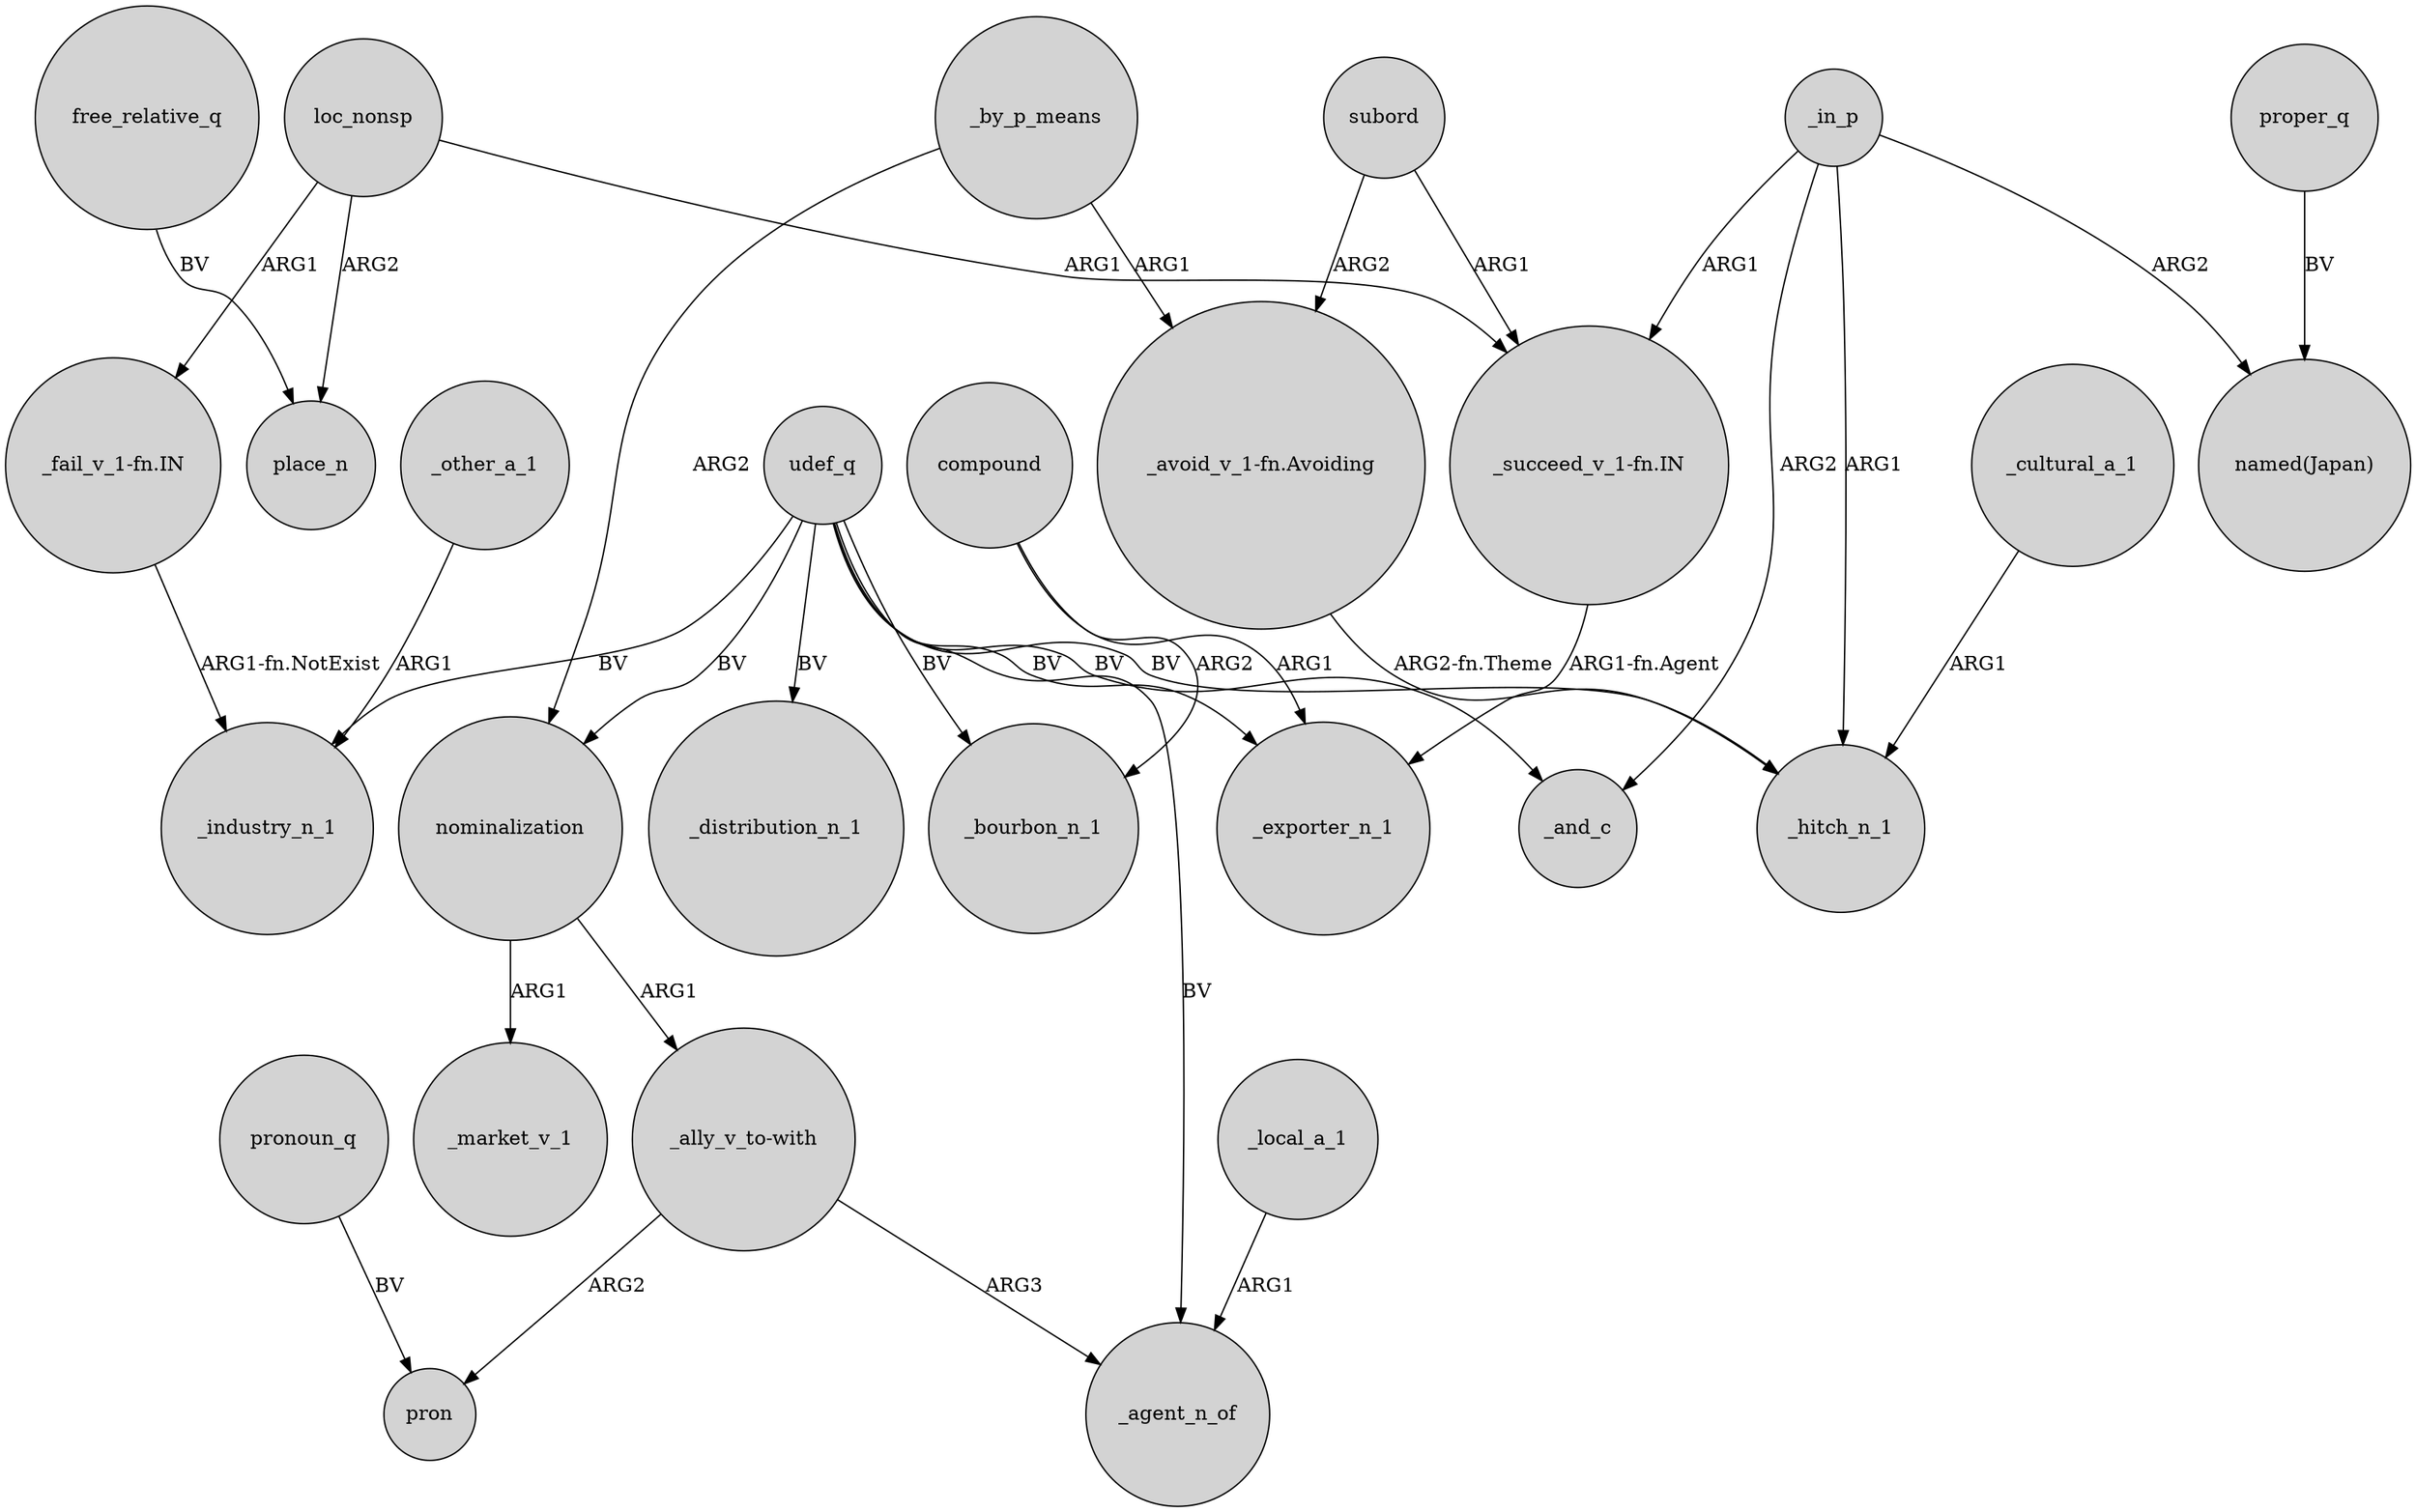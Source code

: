 digraph {
	node [shape=circle style=filled]
	_by_p_means -> nominalization [label=ARG2]
	udef_q -> _bourbon_n_1 [label=BV]
	loc_nonsp -> "_fail_v_1-fn.IN" [label=ARG1]
	"_ally_v_to-with" -> pron [label=ARG2]
	nominalization -> _market_v_1 [label=ARG1]
	udef_q -> _distribution_n_1 [label=BV]
	nominalization -> "_ally_v_to-with" [label=ARG1]
	"_succeed_v_1-fn.IN" -> _exporter_n_1 [label="ARG1-fn.Agent"]
	proper_q -> "named(Japan)" [label=BV]
	pronoun_q -> pron [label=BV]
	_cultural_a_1 -> _hitch_n_1 [label=ARG1]
	_in_p -> "_succeed_v_1-fn.IN" [label=ARG1]
	compound -> _exporter_n_1 [label=ARG1]
	_in_p -> _hitch_n_1 [label=ARG1]
	loc_nonsp -> "_succeed_v_1-fn.IN" [label=ARG1]
	udef_q -> nominalization [label=BV]
	"_ally_v_to-with" -> _agent_n_of [label=ARG3]
	subord -> "_succeed_v_1-fn.IN" [label=ARG1]
	"_fail_v_1-fn.IN" -> _industry_n_1 [label="ARG1-fn.NotExist"]
	compound -> _bourbon_n_1 [label=ARG2]
	loc_nonsp -> place_n [label=ARG2]
	_local_a_1 -> _agent_n_of [label=ARG1]
	udef_q -> _hitch_n_1 [label=BV]
	subord -> "_avoid_v_1-fn.Avoiding" [label=ARG2]
	free_relative_q -> place_n [label=BV]
	udef_q -> _and_c [label=BV]
	_in_p -> "named(Japan)" [label=ARG2]
	_other_a_1 -> _industry_n_1 [label=ARG1]
	_in_p -> _and_c [label=ARG2]
	"_avoid_v_1-fn.Avoiding" -> _hitch_n_1 [label="ARG2-fn.Theme"]
	udef_q -> _industry_n_1 [label=BV]
	_by_p_means -> "_avoid_v_1-fn.Avoiding" [label=ARG1]
	udef_q -> _exporter_n_1 [label=BV]
	udef_q -> _agent_n_of [label=BV]
}
